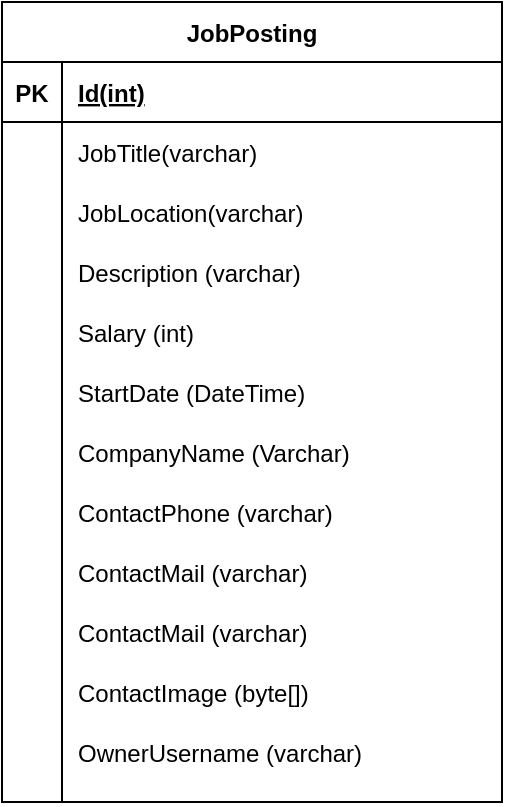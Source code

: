 <mxfile version="16.5.3" type="device"><diagram id="R2lEEEUBdFMjLlhIrx00" name="Page-1"><mxGraphModel dx="1422" dy="754" grid="1" gridSize="10" guides="1" tooltips="1" connect="1" arrows="1" fold="1" page="1" pageScale="1" pageWidth="850" pageHeight="1100" math="0" shadow="0" extFonts="Permanent Marker^https://fonts.googleapis.com/css?family=Permanent+Marker"><root><mxCell id="0"/><mxCell id="1" parent="0"/><mxCell id="C-vyLk0tnHw3VtMMgP7b-23" value="JobPosting" style="shape=table;startSize=30;container=1;collapsible=1;childLayout=tableLayout;fixedRows=1;rowLines=0;fontStyle=1;align=center;resizeLast=1;" parent="1" vertex="1"><mxGeometry x="70" y="130" width="250" height="400" as="geometry"/></mxCell><mxCell id="C-vyLk0tnHw3VtMMgP7b-24" value="" style="shape=partialRectangle;collapsible=0;dropTarget=0;pointerEvents=0;fillColor=none;points=[[0,0.5],[1,0.5]];portConstraint=eastwest;top=0;left=0;right=0;bottom=1;" parent="C-vyLk0tnHw3VtMMgP7b-23" vertex="1"><mxGeometry y="30" width="250" height="30" as="geometry"/></mxCell><mxCell id="C-vyLk0tnHw3VtMMgP7b-25" value="PK" style="shape=partialRectangle;overflow=hidden;connectable=0;fillColor=none;top=0;left=0;bottom=0;right=0;fontStyle=1;" parent="C-vyLk0tnHw3VtMMgP7b-24" vertex="1"><mxGeometry width="30" height="30" as="geometry"><mxRectangle width="30" height="30" as="alternateBounds"/></mxGeometry></mxCell><mxCell id="C-vyLk0tnHw3VtMMgP7b-26" value="Id(int)" style="shape=partialRectangle;overflow=hidden;connectable=0;fillColor=none;top=0;left=0;bottom=0;right=0;align=left;spacingLeft=6;fontStyle=5;" parent="C-vyLk0tnHw3VtMMgP7b-24" vertex="1"><mxGeometry x="30" width="220" height="30" as="geometry"><mxRectangle width="220" height="30" as="alternateBounds"/></mxGeometry></mxCell><mxCell id="C-vyLk0tnHw3VtMMgP7b-27" value="" style="shape=partialRectangle;collapsible=0;dropTarget=0;pointerEvents=0;fillColor=none;points=[[0,0.5],[1,0.5]];portConstraint=eastwest;top=0;left=0;right=0;bottom=0;" parent="C-vyLk0tnHw3VtMMgP7b-23" vertex="1"><mxGeometry y="60" width="250" height="30" as="geometry"/></mxCell><mxCell id="C-vyLk0tnHw3VtMMgP7b-28" value="" style="shape=partialRectangle;overflow=hidden;connectable=0;fillColor=none;top=0;left=0;bottom=0;right=0;" parent="C-vyLk0tnHw3VtMMgP7b-27" vertex="1"><mxGeometry width="30" height="30" as="geometry"><mxRectangle width="30" height="30" as="alternateBounds"/></mxGeometry></mxCell><mxCell id="C-vyLk0tnHw3VtMMgP7b-29" value="JobTitle(varchar)" style="shape=partialRectangle;overflow=hidden;connectable=0;fillColor=none;top=0;left=0;bottom=0;right=0;align=left;spacingLeft=6;" parent="C-vyLk0tnHw3VtMMgP7b-27" vertex="1"><mxGeometry x="30" width="220" height="30" as="geometry"><mxRectangle width="220" height="30" as="alternateBounds"/></mxGeometry></mxCell><mxCell id="u78lQvJxsSdU4CCJweBa-3" value="JobLocation(varchar)" style="shape=partialRectangle;overflow=hidden;connectable=0;fillColor=none;top=0;left=0;bottom=0;right=0;align=left;spacingLeft=6;" vertex="1" parent="1"><mxGeometry x="100" y="220" width="220" height="30" as="geometry"><mxRectangle width="220" height="30" as="alternateBounds"/></mxGeometry></mxCell><mxCell id="u78lQvJxsSdU4CCJweBa-4" value="Description (varchar)" style="shape=partialRectangle;overflow=hidden;connectable=0;fillColor=none;top=0;left=0;bottom=0;right=0;align=left;spacingLeft=6;" vertex="1" parent="1"><mxGeometry x="100" y="250" width="220" height="30" as="geometry"><mxRectangle width="220" height="30" as="alternateBounds"/></mxGeometry></mxCell><mxCell id="u78lQvJxsSdU4CCJweBa-5" value="Salary (int)" style="shape=partialRectangle;overflow=hidden;connectable=0;fillColor=none;top=0;left=0;bottom=0;right=0;align=left;spacingLeft=6;" vertex="1" parent="1"><mxGeometry x="100" y="280" width="220" height="30" as="geometry"><mxRectangle width="220" height="30" as="alternateBounds"/></mxGeometry></mxCell><mxCell id="u78lQvJxsSdU4CCJweBa-6" value="StartDate (DateTime)" style="shape=partialRectangle;overflow=hidden;connectable=0;fillColor=none;top=0;left=0;bottom=0;right=0;align=left;spacingLeft=6;" vertex="1" parent="1"><mxGeometry x="100" y="310" width="220" height="30" as="geometry"><mxRectangle width="220" height="30" as="alternateBounds"/></mxGeometry></mxCell><mxCell id="u78lQvJxsSdU4CCJweBa-7" value="CompanyName (Varchar)" style="shape=partialRectangle;overflow=hidden;connectable=0;fillColor=none;top=0;left=0;bottom=0;right=0;align=left;spacingLeft=6;" vertex="1" parent="1"><mxGeometry x="100" y="340" width="220" height="30" as="geometry"><mxRectangle width="220" height="30" as="alternateBounds"/></mxGeometry></mxCell><mxCell id="u78lQvJxsSdU4CCJweBa-8" value="ContactPhone (varchar)" style="shape=partialRectangle;overflow=hidden;connectable=0;fillColor=none;top=0;left=0;bottom=0;right=0;align=left;spacingLeft=6;" vertex="1" parent="1"><mxGeometry x="100" y="370" width="220" height="30" as="geometry"><mxRectangle width="220" height="30" as="alternateBounds"/></mxGeometry></mxCell><mxCell id="u78lQvJxsSdU4CCJweBa-9" value="ContactMail (varchar)" style="shape=partialRectangle;overflow=hidden;connectable=0;fillColor=none;top=0;left=0;bottom=0;right=0;align=left;spacingLeft=6;" vertex="1" parent="1"><mxGeometry x="100" y="400" width="220" height="30" as="geometry"><mxRectangle width="220" height="30" as="alternateBounds"/></mxGeometry></mxCell><mxCell id="u78lQvJxsSdU4CCJweBa-10" value="ContactMail (varchar)" style="shape=partialRectangle;overflow=hidden;connectable=0;fillColor=none;top=0;left=0;bottom=0;right=0;align=left;spacingLeft=6;" vertex="1" parent="1"><mxGeometry x="100" y="430" width="220" height="30" as="geometry"><mxRectangle width="220" height="30" as="alternateBounds"/></mxGeometry></mxCell><mxCell id="u78lQvJxsSdU4CCJweBa-11" value="ContactImage (byte[])" style="shape=partialRectangle;overflow=hidden;connectable=0;fillColor=none;top=0;left=0;bottom=0;right=0;align=left;spacingLeft=6;" vertex="1" parent="1"><mxGeometry x="100" y="460" width="220" height="30" as="geometry"><mxRectangle width="220" height="30" as="alternateBounds"/></mxGeometry></mxCell><mxCell id="u78lQvJxsSdU4CCJweBa-12" value="OwnerUsername (varchar)" style="shape=partialRectangle;overflow=hidden;connectable=0;fillColor=none;top=0;left=0;bottom=0;right=0;align=left;spacingLeft=6;" vertex="1" parent="1"><mxGeometry x="100" y="490" width="220" height="30" as="geometry"><mxRectangle width="220" height="30" as="alternateBounds"/></mxGeometry></mxCell><mxCell id="u78lQvJxsSdU4CCJweBa-13" value="" style="endArrow=none;html=1;rounded=0;" edge="1" parent="1"><mxGeometry width="50" height="50" relative="1" as="geometry"><mxPoint x="100" y="530" as="sourcePoint"/><mxPoint x="100" y="170" as="targetPoint"/></mxGeometry></mxCell></root></mxGraphModel></diagram></mxfile>
